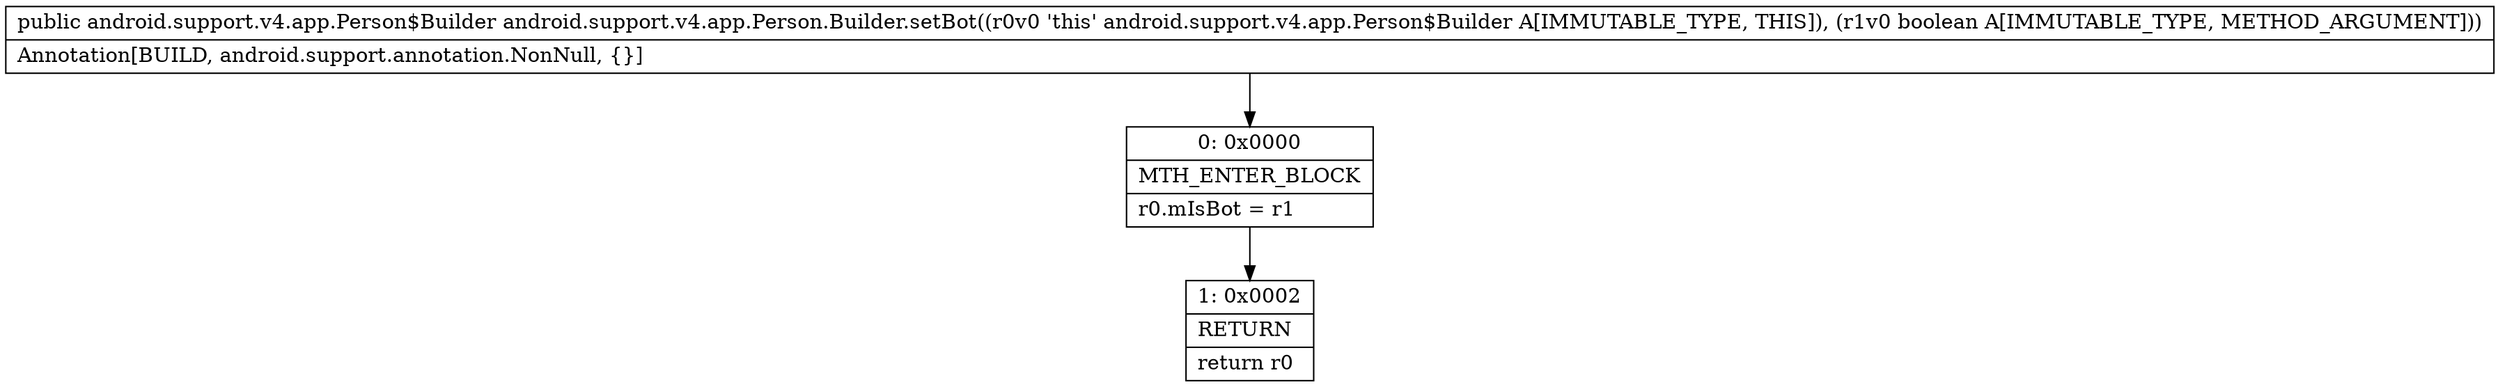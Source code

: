 digraph "CFG forandroid.support.v4.app.Person.Builder.setBot(Z)Landroid\/support\/v4\/app\/Person$Builder;" {
Node_0 [shape=record,label="{0\:\ 0x0000|MTH_ENTER_BLOCK\l|r0.mIsBot = r1\l}"];
Node_1 [shape=record,label="{1\:\ 0x0002|RETURN\l|return r0\l}"];
MethodNode[shape=record,label="{public android.support.v4.app.Person$Builder android.support.v4.app.Person.Builder.setBot((r0v0 'this' android.support.v4.app.Person$Builder A[IMMUTABLE_TYPE, THIS]), (r1v0 boolean A[IMMUTABLE_TYPE, METHOD_ARGUMENT]))  | Annotation[BUILD, android.support.annotation.NonNull, \{\}]\l}"];
MethodNode -> Node_0;
Node_0 -> Node_1;
}

